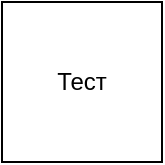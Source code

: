 <mxfile version="17.1.3" type="github">
  <diagram id="hA1YcgzsQRLrEE8Hanwv" name="Page-1">
    <mxGraphModel dx="830" dy="535" grid="1" gridSize="10" guides="1" tooltips="1" connect="1" arrows="1" fold="1" page="1" pageScale="1" pageWidth="827" pageHeight="1169" math="0" shadow="0">
      <root>
        <mxCell id="0" />
        <mxCell id="1" parent="0" />
        <mxCell id="zMRIts5MzGTqEyit8UMt-1" value="Тест&lt;br&gt;" style="whiteSpace=wrap;html=1;aspect=fixed;" vertex="1" parent="1">
          <mxGeometry x="370" y="370" width="80" height="80" as="geometry" />
        </mxCell>
      </root>
    </mxGraphModel>
  </diagram>
</mxfile>
